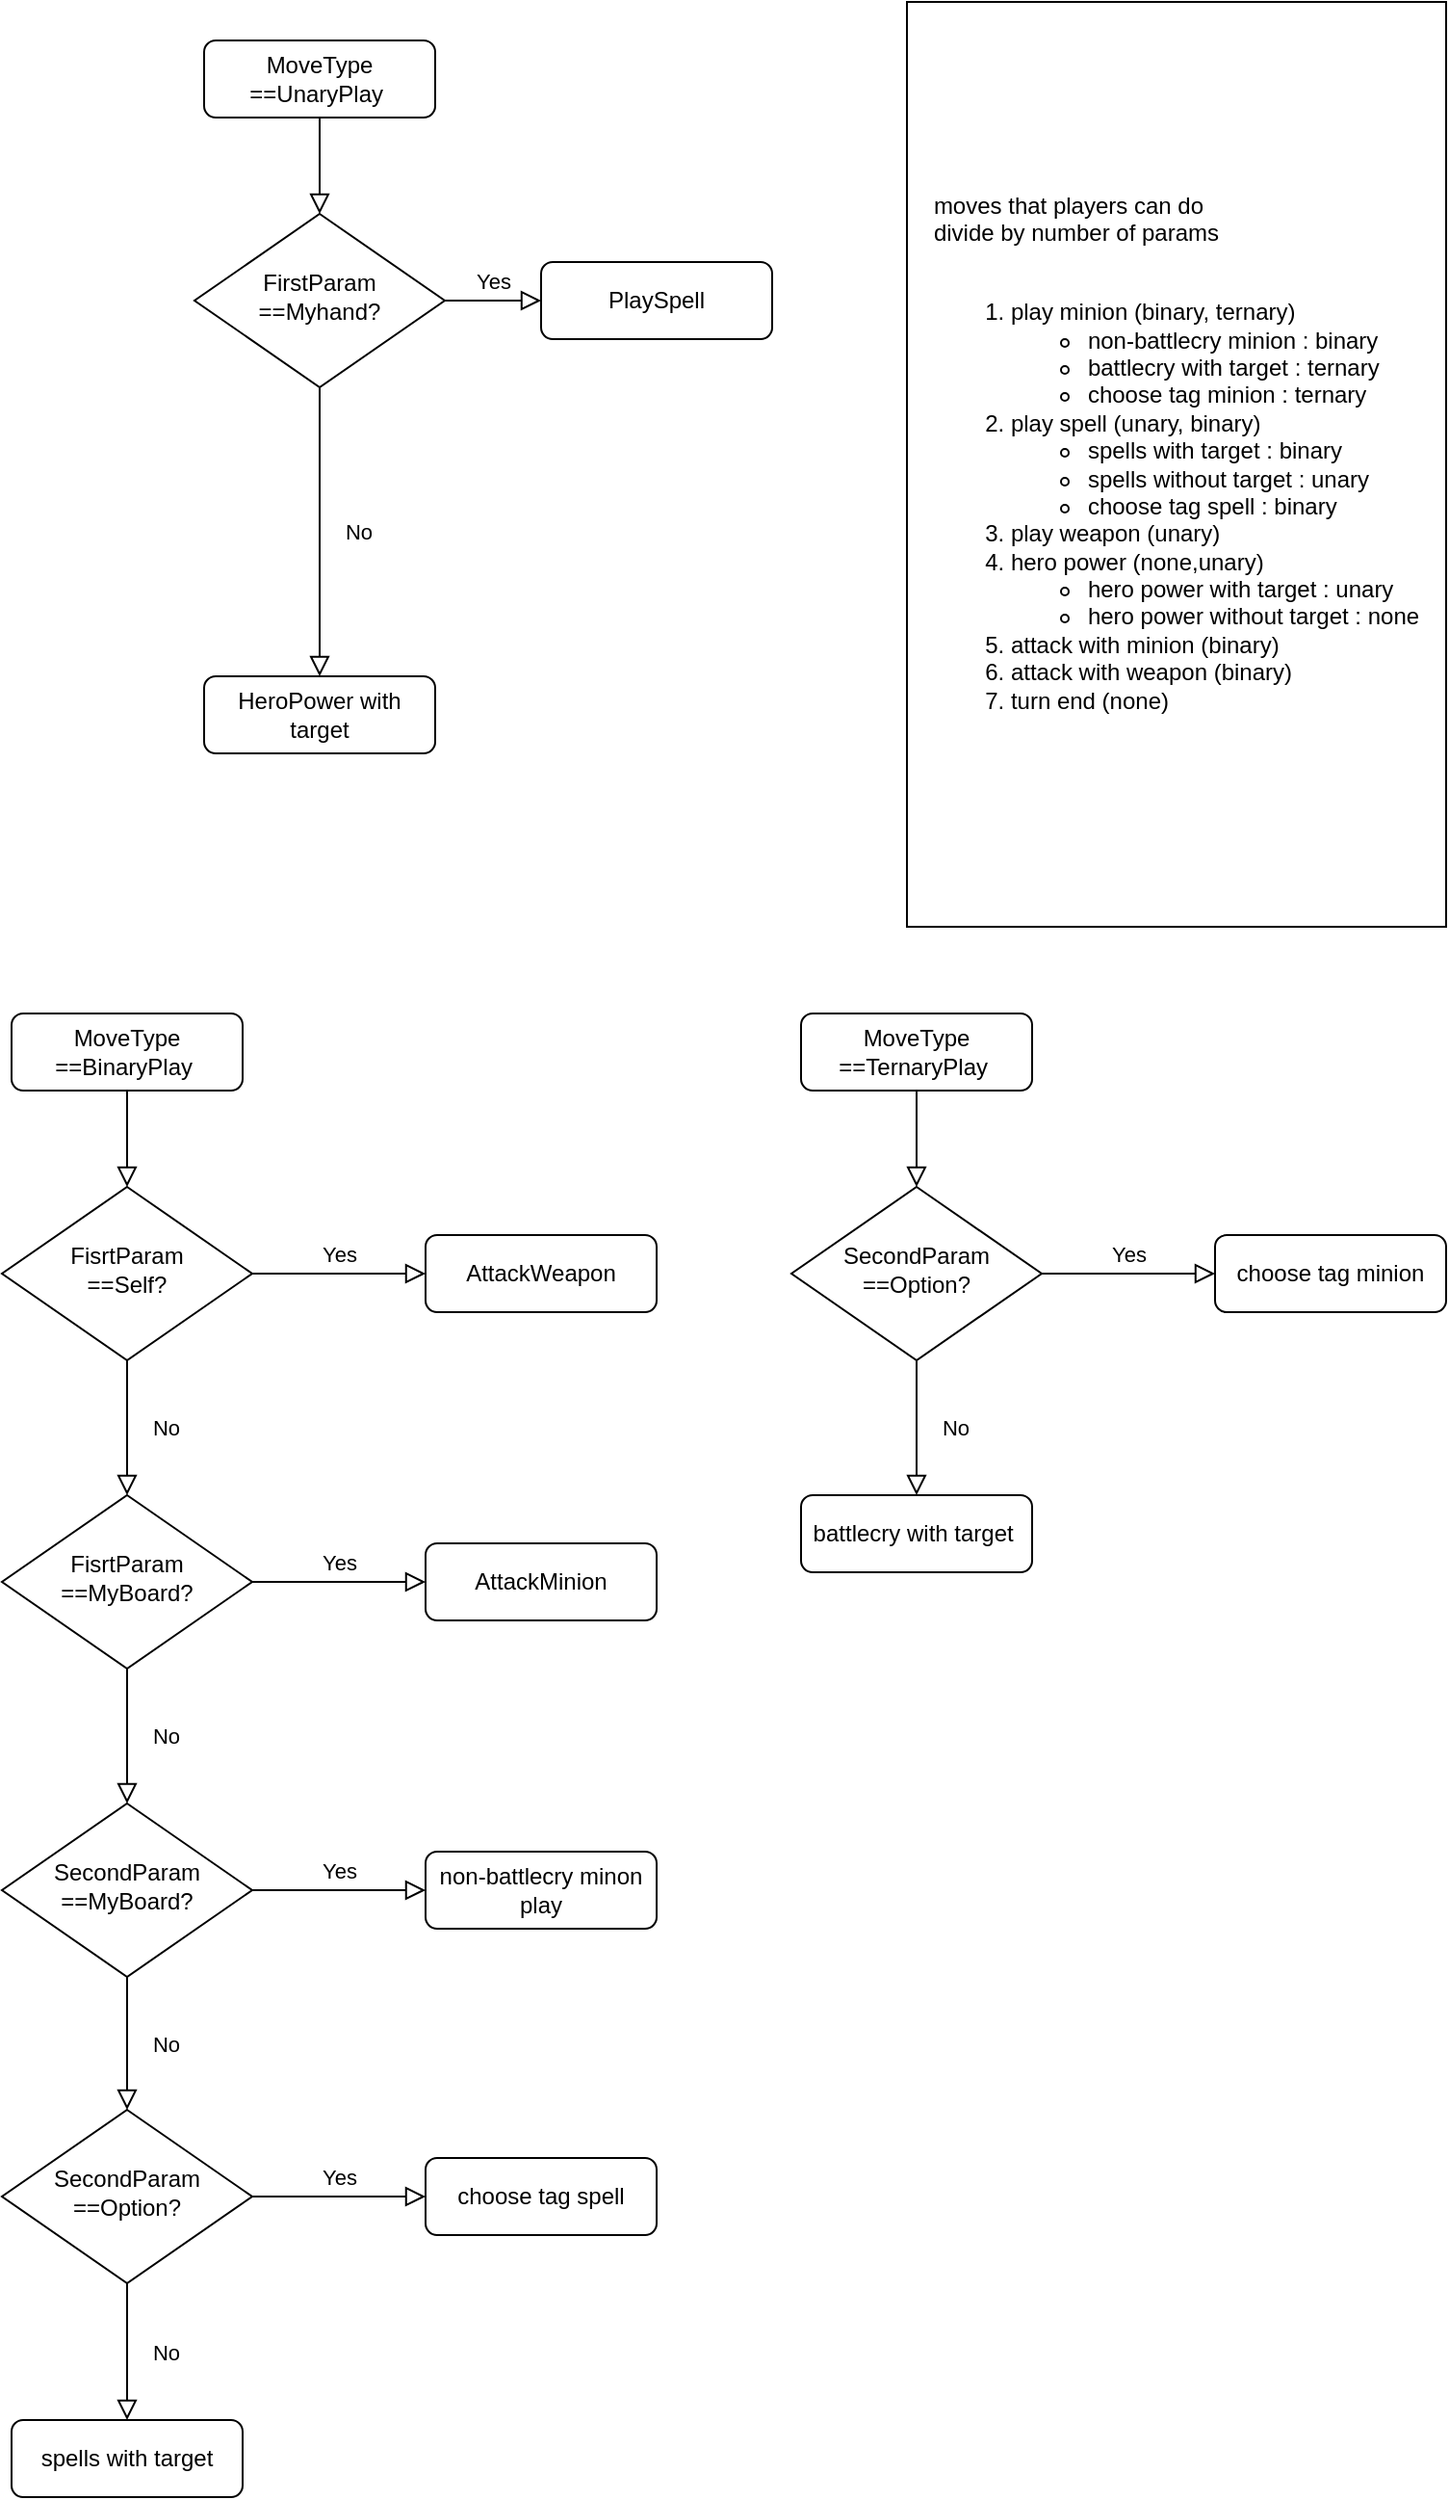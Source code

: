 <mxfile version="22.1.4" type="device">
  <diagram id="C5RBs43oDa-KdzZeNtuy" name="Page-1">
    <mxGraphModel dx="1434" dy="790" grid="1" gridSize="10" guides="1" tooltips="1" connect="1" arrows="1" fold="1" page="1" pageScale="1" pageWidth="827" pageHeight="1169" math="0" shadow="0">
      <root>
        <mxCell id="WIyWlLk6GJQsqaUBKTNV-0" />
        <mxCell id="WIyWlLk6GJQsqaUBKTNV-1" parent="WIyWlLk6GJQsqaUBKTNV-0" />
        <mxCell id="WIyWlLk6GJQsqaUBKTNV-2" value="" style="rounded=0;html=1;jettySize=auto;orthogonalLoop=1;fontSize=11;endArrow=block;endFill=0;endSize=8;strokeWidth=1;shadow=0;labelBackgroundColor=none;edgeStyle=orthogonalEdgeStyle;" parent="WIyWlLk6GJQsqaUBKTNV-1" source="WIyWlLk6GJQsqaUBKTNV-3" target="WIyWlLk6GJQsqaUBKTNV-6" edge="1">
          <mxGeometry relative="1" as="geometry" />
        </mxCell>
        <mxCell id="WIyWlLk6GJQsqaUBKTNV-3" value="MoveType ==UnaryPlay&amp;nbsp;" style="rounded=1;whiteSpace=wrap;html=1;fontSize=12;glass=0;strokeWidth=1;shadow=0;" parent="WIyWlLk6GJQsqaUBKTNV-1" vertex="1">
          <mxGeometry x="145" y="80" width="120" height="40" as="geometry" />
        </mxCell>
        <mxCell id="WIyWlLk6GJQsqaUBKTNV-4" value="No" style="rounded=0;html=1;jettySize=auto;orthogonalLoop=1;fontSize=11;endArrow=block;endFill=0;endSize=8;strokeWidth=1;shadow=0;labelBackgroundColor=none;edgeStyle=orthogonalEdgeStyle;entryX=0.5;entryY=0;entryDx=0;entryDy=0;" parent="WIyWlLk6GJQsqaUBKTNV-1" source="WIyWlLk6GJQsqaUBKTNV-6" target="WIyWlLk6GJQsqaUBKTNV-11" edge="1">
          <mxGeometry y="20" relative="1" as="geometry">
            <mxPoint as="offset" />
            <mxPoint x="205" y="320" as="targetPoint" />
          </mxGeometry>
        </mxCell>
        <mxCell id="WIyWlLk6GJQsqaUBKTNV-5" value="Yes" style="edgeStyle=orthogonalEdgeStyle;rounded=0;html=1;jettySize=auto;orthogonalLoop=1;fontSize=11;endArrow=block;endFill=0;endSize=8;strokeWidth=1;shadow=0;labelBackgroundColor=none;" parent="WIyWlLk6GJQsqaUBKTNV-1" source="WIyWlLk6GJQsqaUBKTNV-6" target="WIyWlLk6GJQsqaUBKTNV-7" edge="1">
          <mxGeometry y="10" relative="1" as="geometry">
            <mxPoint as="offset" />
          </mxGeometry>
        </mxCell>
        <mxCell id="WIyWlLk6GJQsqaUBKTNV-6" value="FirstParam&lt;br&gt;==Myhand?" style="rhombus;whiteSpace=wrap;html=1;shadow=0;fontFamily=Helvetica;fontSize=12;align=center;strokeWidth=1;spacing=6;spacingTop=-4;" parent="WIyWlLk6GJQsqaUBKTNV-1" vertex="1">
          <mxGeometry x="140" y="170" width="130" height="90" as="geometry" />
        </mxCell>
        <mxCell id="WIyWlLk6GJQsqaUBKTNV-7" value="PlaySpell" style="rounded=1;whiteSpace=wrap;html=1;fontSize=12;glass=0;strokeWidth=1;shadow=0;" parent="WIyWlLk6GJQsqaUBKTNV-1" vertex="1">
          <mxGeometry x="320" y="195" width="120" height="40" as="geometry" />
        </mxCell>
        <mxCell id="WIyWlLk6GJQsqaUBKTNV-11" value="HeroPower with target" style="rounded=1;whiteSpace=wrap;html=1;fontSize=12;glass=0;strokeWidth=1;shadow=0;" parent="WIyWlLk6GJQsqaUBKTNV-1" vertex="1">
          <mxGeometry x="145" y="410" width="120" height="40" as="geometry" />
        </mxCell>
        <mxCell id="1w65IkBNEU7oRJMhYCyH-0" value="&lt;div style=&quot;text-align: justify;&quot;&gt;&lt;span style=&quot;background-color: initial;&quot;&gt;moves that players can do&amp;nbsp;&lt;/span&gt;&lt;/div&gt;&lt;div style=&quot;text-align: justify;&quot;&gt;&lt;span style=&quot;background-color: initial;&quot;&gt;divide by number of params&lt;/span&gt;&lt;/div&gt;&lt;div style=&quot;text-align: justify;&quot;&gt;&lt;br&gt;&lt;/div&gt;&lt;ol&gt;&lt;li style=&quot;text-align: justify;&quot;&gt;play minion (binary, ternary)&lt;/li&gt;&lt;ul&gt;&lt;li style=&quot;text-align: justify;&quot;&gt;non-battlecry minion : binary&lt;/li&gt;&lt;li style=&quot;text-align: justify;&quot;&gt;battlecry with target : ternary&lt;/li&gt;&lt;li style=&quot;text-align: justify;&quot;&gt;choose tag minion : ternary&lt;/li&gt;&lt;/ul&gt;&lt;li style=&quot;text-align: justify;&quot;&gt;play spell (unary, binary)&lt;/li&gt;&lt;ul&gt;&lt;li style=&quot;text-align: justify;&quot;&gt;spells with target : binary&lt;/li&gt;&lt;li style=&quot;text-align: justify;&quot;&gt;spells without target : unary&lt;/li&gt;&lt;li style=&quot;text-align: justify;&quot;&gt;choose tag spell : binary&lt;/li&gt;&lt;/ul&gt;&lt;li style=&quot;text-align: justify;&quot;&gt;play weapon (unary)&lt;/li&gt;&lt;li style=&quot;text-align: justify;&quot;&gt;hero power (none,unary)&lt;/li&gt;&lt;ul&gt;&lt;li style=&quot;text-align: justify;&quot;&gt;hero power with target : unary&lt;/li&gt;&lt;li style=&quot;text-align: justify;&quot;&gt;hero power without target : none&lt;/li&gt;&lt;/ul&gt;&lt;li style=&quot;text-align: justify;&quot;&gt;attack with minion (binary)&lt;/li&gt;&lt;li style=&quot;text-align: justify;&quot;&gt;attack with weapon (binary)&lt;/li&gt;&lt;li style=&quot;text-align: justify;&quot;&gt;turn end (none)&lt;/li&gt;&lt;/ol&gt;" style="rounded=0;whiteSpace=wrap;html=1;" parent="WIyWlLk6GJQsqaUBKTNV-1" vertex="1">
          <mxGeometry x="510" y="60" width="280" height="480" as="geometry" />
        </mxCell>
        <mxCell id="1w65IkBNEU7oRJMhYCyH-2" value="" style="rounded=0;html=1;jettySize=auto;orthogonalLoop=1;fontSize=11;endArrow=block;endFill=0;endSize=8;strokeWidth=1;shadow=0;labelBackgroundColor=none;edgeStyle=orthogonalEdgeStyle;" parent="WIyWlLk6GJQsqaUBKTNV-1" source="1w65IkBNEU7oRJMhYCyH-3" target="1w65IkBNEU7oRJMhYCyH-6" edge="1">
          <mxGeometry relative="1" as="geometry" />
        </mxCell>
        <mxCell id="1w65IkBNEU7oRJMhYCyH-3" value="MoveType ==BinaryPlay&amp;nbsp;" style="rounded=1;whiteSpace=wrap;html=1;fontSize=12;glass=0;strokeWidth=1;shadow=0;" parent="WIyWlLk6GJQsqaUBKTNV-1" vertex="1">
          <mxGeometry x="45" y="585" width="120" height="40" as="geometry" />
        </mxCell>
        <mxCell id="1w65IkBNEU7oRJMhYCyH-4" value="No" style="rounded=0;html=1;jettySize=auto;orthogonalLoop=1;fontSize=11;endArrow=block;endFill=0;endSize=8;strokeWidth=1;shadow=0;labelBackgroundColor=none;edgeStyle=orthogonalEdgeStyle;entryX=0.5;entryY=0;entryDx=0;entryDy=0;" parent="WIyWlLk6GJQsqaUBKTNV-1" source="1w65IkBNEU7oRJMhYCyH-6" target="1w65IkBNEU7oRJMhYCyH-10" edge="1">
          <mxGeometry y="20" relative="1" as="geometry">
            <mxPoint as="offset" />
            <mxPoint x="105" y="915" as="targetPoint" />
          </mxGeometry>
        </mxCell>
        <mxCell id="1w65IkBNEU7oRJMhYCyH-5" value="Yes" style="edgeStyle=orthogonalEdgeStyle;rounded=0;html=1;jettySize=auto;orthogonalLoop=1;fontSize=11;endArrow=block;endFill=0;endSize=8;strokeWidth=1;shadow=0;labelBackgroundColor=none;entryX=0;entryY=0.5;entryDx=0;entryDy=0;" parent="WIyWlLk6GJQsqaUBKTNV-1" source="1w65IkBNEU7oRJMhYCyH-6" target="1w65IkBNEU7oRJMhYCyH-11" edge="1">
          <mxGeometry y="10" relative="1" as="geometry">
            <mxPoint as="offset" />
            <mxPoint x="249" y="720" as="targetPoint" />
          </mxGeometry>
        </mxCell>
        <mxCell id="1w65IkBNEU7oRJMhYCyH-6" value="FisrtParam&lt;br&gt;==Self?" style="rhombus;whiteSpace=wrap;html=1;shadow=0;fontFamily=Helvetica;fontSize=12;align=center;strokeWidth=1;spacing=6;spacingTop=-4;" parent="WIyWlLk6GJQsqaUBKTNV-1" vertex="1">
          <mxGeometry x="40" y="675" width="130" height="90" as="geometry" />
        </mxCell>
        <mxCell id="1w65IkBNEU7oRJMhYCyH-10" value="FisrtParam&lt;br&gt;==MyBoard?" style="rhombus;whiteSpace=wrap;html=1;shadow=0;fontFamily=Helvetica;fontSize=12;align=center;strokeWidth=1;spacing=6;spacingTop=-4;" parent="WIyWlLk6GJQsqaUBKTNV-1" vertex="1">
          <mxGeometry x="40" y="835" width="130" height="90" as="geometry" />
        </mxCell>
        <mxCell id="1w65IkBNEU7oRJMhYCyH-11" value="AttackWeapon" style="rounded=1;whiteSpace=wrap;html=1;fontSize=12;glass=0;strokeWidth=1;shadow=0;" parent="WIyWlLk6GJQsqaUBKTNV-1" vertex="1">
          <mxGeometry x="260" y="700" width="120" height="40" as="geometry" />
        </mxCell>
        <mxCell id="1w65IkBNEU7oRJMhYCyH-12" value="Yes" style="edgeStyle=orthogonalEdgeStyle;rounded=0;html=1;jettySize=auto;orthogonalLoop=1;fontSize=11;endArrow=block;endFill=0;endSize=8;strokeWidth=1;shadow=0;labelBackgroundColor=none;entryX=0;entryY=0.5;entryDx=0;entryDy=0;exitX=1;exitY=0.5;exitDx=0;exitDy=0;" parent="WIyWlLk6GJQsqaUBKTNV-1" source="1w65IkBNEU7oRJMhYCyH-10" target="1w65IkBNEU7oRJMhYCyH-13" edge="1">
          <mxGeometry y="10" relative="1" as="geometry">
            <mxPoint as="offset" />
            <mxPoint x="190" y="875" as="sourcePoint" />
            <mxPoint x="269" y="875" as="targetPoint" />
          </mxGeometry>
        </mxCell>
        <mxCell id="1w65IkBNEU7oRJMhYCyH-13" value="AttackMinion" style="rounded=1;whiteSpace=wrap;html=1;fontSize=12;glass=0;strokeWidth=1;shadow=0;" parent="WIyWlLk6GJQsqaUBKTNV-1" vertex="1">
          <mxGeometry x="260" y="860" width="120" height="40" as="geometry" />
        </mxCell>
        <mxCell id="1w65IkBNEU7oRJMhYCyH-14" value="No" style="rounded=0;html=1;jettySize=auto;orthogonalLoop=1;fontSize=11;endArrow=block;endFill=0;endSize=8;strokeWidth=1;shadow=0;labelBackgroundColor=none;edgeStyle=orthogonalEdgeStyle;exitX=0.5;exitY=1;exitDx=0;exitDy=0;entryX=0.5;entryY=0;entryDx=0;entryDy=0;" parent="WIyWlLk6GJQsqaUBKTNV-1" source="1w65IkBNEU7oRJMhYCyH-10" target="1w65IkBNEU7oRJMhYCyH-15" edge="1">
          <mxGeometry y="20" relative="1" as="geometry">
            <mxPoint as="offset" />
            <mxPoint x="105" y="1025" as="targetPoint" />
            <mxPoint x="115" y="775" as="sourcePoint" />
          </mxGeometry>
        </mxCell>
        <mxCell id="1w65IkBNEU7oRJMhYCyH-15" value="SecondParam&lt;br&gt;==MyBoard?" style="rhombus;whiteSpace=wrap;html=1;shadow=0;fontFamily=Helvetica;fontSize=12;align=center;strokeWidth=1;spacing=6;spacingTop=-4;" parent="WIyWlLk6GJQsqaUBKTNV-1" vertex="1">
          <mxGeometry x="40" y="995" width="130" height="90" as="geometry" />
        </mxCell>
        <mxCell id="1w65IkBNEU7oRJMhYCyH-16" value="Yes" style="edgeStyle=orthogonalEdgeStyle;rounded=0;html=1;jettySize=auto;orthogonalLoop=1;fontSize=11;endArrow=block;endFill=0;endSize=8;strokeWidth=1;shadow=0;labelBackgroundColor=none;entryX=0;entryY=0.5;entryDx=0;entryDy=0;exitX=1;exitY=0.5;exitDx=0;exitDy=0;" parent="WIyWlLk6GJQsqaUBKTNV-1" source="1w65IkBNEU7oRJMhYCyH-15" target="1w65IkBNEU7oRJMhYCyH-17" edge="1">
          <mxGeometry y="10" relative="1" as="geometry">
            <mxPoint as="offset" />
            <mxPoint x="180" y="1040" as="sourcePoint" />
            <mxPoint x="279" y="1035" as="targetPoint" />
          </mxGeometry>
        </mxCell>
        <mxCell id="1w65IkBNEU7oRJMhYCyH-17" value="non-battlecry minon play" style="rounded=1;whiteSpace=wrap;html=1;fontSize=12;glass=0;strokeWidth=1;shadow=0;" parent="WIyWlLk6GJQsqaUBKTNV-1" vertex="1">
          <mxGeometry x="260" y="1020" width="120" height="40" as="geometry" />
        </mxCell>
        <mxCell id="1w65IkBNEU7oRJMhYCyH-18" value="No" style="rounded=0;html=1;jettySize=auto;orthogonalLoop=1;fontSize=11;endArrow=block;endFill=0;endSize=8;strokeWidth=1;shadow=0;labelBackgroundColor=none;edgeStyle=orthogonalEdgeStyle;exitX=0.5;exitY=1;exitDx=0;exitDy=0;entryX=0.5;entryY=0;entryDx=0;entryDy=0;" parent="WIyWlLk6GJQsqaUBKTNV-1" source="1w65IkBNEU7oRJMhYCyH-15" target="1w65IkBNEU7oRJMhYCyH-19" edge="1">
          <mxGeometry y="20" relative="1" as="geometry">
            <mxPoint as="offset" />
            <mxPoint x="105" y="1195" as="targetPoint" />
            <mxPoint x="105" y="1095" as="sourcePoint" />
          </mxGeometry>
        </mxCell>
        <mxCell id="1w65IkBNEU7oRJMhYCyH-19" value="SecondParam&lt;br&gt;==Option?" style="rhombus;whiteSpace=wrap;html=1;shadow=0;fontFamily=Helvetica;fontSize=12;align=center;strokeWidth=1;spacing=6;spacingTop=-4;" parent="WIyWlLk6GJQsqaUBKTNV-1" vertex="1">
          <mxGeometry x="40" y="1154" width="130" height="90" as="geometry" />
        </mxCell>
        <mxCell id="1w65IkBNEU7oRJMhYCyH-20" value="Yes" style="edgeStyle=orthogonalEdgeStyle;rounded=0;html=1;jettySize=auto;orthogonalLoop=1;fontSize=11;endArrow=block;endFill=0;endSize=8;strokeWidth=1;shadow=0;labelBackgroundColor=none;entryX=0;entryY=0.5;entryDx=0;entryDy=0;exitX=1;exitY=0.5;exitDx=0;exitDy=0;" parent="WIyWlLk6GJQsqaUBKTNV-1" source="1w65IkBNEU7oRJMhYCyH-19" target="1w65IkBNEU7oRJMhYCyH-21" edge="1">
          <mxGeometry y="10" relative="1" as="geometry">
            <mxPoint as="offset" />
            <mxPoint x="180" y="1199" as="sourcePoint" />
            <mxPoint x="289" y="1194" as="targetPoint" />
          </mxGeometry>
        </mxCell>
        <mxCell id="1w65IkBNEU7oRJMhYCyH-21" value="choose tag spell" style="rounded=1;whiteSpace=wrap;html=1;fontSize=12;glass=0;strokeWidth=1;shadow=0;" parent="WIyWlLk6GJQsqaUBKTNV-1" vertex="1">
          <mxGeometry x="260" y="1179" width="120" height="40" as="geometry" />
        </mxCell>
        <mxCell id="1w65IkBNEU7oRJMhYCyH-22" value="No" style="rounded=0;html=1;jettySize=auto;orthogonalLoop=1;fontSize=11;endArrow=block;endFill=0;endSize=8;strokeWidth=1;shadow=0;labelBackgroundColor=none;edgeStyle=orthogonalEdgeStyle;exitX=0.5;exitY=1;exitDx=0;exitDy=0;entryX=0.5;entryY=0;entryDx=0;entryDy=0;" parent="WIyWlLk6GJQsqaUBKTNV-1" source="1w65IkBNEU7oRJMhYCyH-19" target="1w65IkBNEU7oRJMhYCyH-25" edge="1">
          <mxGeometry y="20" relative="1" as="geometry">
            <mxPoint as="offset" />
            <mxPoint x="105" y="1313" as="targetPoint" />
            <mxPoint x="105" y="1244" as="sourcePoint" />
          </mxGeometry>
        </mxCell>
        <mxCell id="1w65IkBNEU7oRJMhYCyH-25" value="spells with target" style="rounded=1;whiteSpace=wrap;html=1;fontSize=12;glass=0;strokeWidth=1;shadow=0;" parent="WIyWlLk6GJQsqaUBKTNV-1" vertex="1">
          <mxGeometry x="45" y="1315" width="120" height="40" as="geometry" />
        </mxCell>
        <mxCell id="1w65IkBNEU7oRJMhYCyH-26" value="" style="rounded=0;html=1;jettySize=auto;orthogonalLoop=1;fontSize=11;endArrow=block;endFill=0;endSize=8;strokeWidth=1;shadow=0;labelBackgroundColor=none;edgeStyle=orthogonalEdgeStyle;" parent="WIyWlLk6GJQsqaUBKTNV-1" source="1w65IkBNEU7oRJMhYCyH-27" target="1w65IkBNEU7oRJMhYCyH-30" edge="1">
          <mxGeometry relative="1" as="geometry" />
        </mxCell>
        <mxCell id="1w65IkBNEU7oRJMhYCyH-27" value="MoveType ==TernaryPlay&amp;nbsp;" style="rounded=1;whiteSpace=wrap;html=1;fontSize=12;glass=0;strokeWidth=1;shadow=0;" parent="WIyWlLk6GJQsqaUBKTNV-1" vertex="1">
          <mxGeometry x="455" y="585" width="120" height="40" as="geometry" />
        </mxCell>
        <mxCell id="1w65IkBNEU7oRJMhYCyH-28" value="No" style="rounded=0;html=1;jettySize=auto;orthogonalLoop=1;fontSize=11;endArrow=block;endFill=0;endSize=8;strokeWidth=1;shadow=0;labelBackgroundColor=none;edgeStyle=orthogonalEdgeStyle;entryX=0.5;entryY=0;entryDx=0;entryDy=0;" parent="WIyWlLk6GJQsqaUBKTNV-1" source="1w65IkBNEU7oRJMhYCyH-30" target="1w65IkBNEU7oRJMhYCyH-44" edge="1">
          <mxGeometry y="20" relative="1" as="geometry">
            <mxPoint as="offset" />
            <mxPoint x="515" y="835" as="targetPoint" />
          </mxGeometry>
        </mxCell>
        <mxCell id="1w65IkBNEU7oRJMhYCyH-29" value="Yes" style="edgeStyle=orthogonalEdgeStyle;rounded=0;html=1;jettySize=auto;orthogonalLoop=1;fontSize=11;endArrow=block;endFill=0;endSize=8;strokeWidth=1;shadow=0;labelBackgroundColor=none;entryX=0;entryY=0.5;entryDx=0;entryDy=0;" parent="WIyWlLk6GJQsqaUBKTNV-1" source="1w65IkBNEU7oRJMhYCyH-30" target="1w65IkBNEU7oRJMhYCyH-32" edge="1">
          <mxGeometry y="10" relative="1" as="geometry">
            <mxPoint as="offset" />
            <mxPoint x="659" y="720" as="targetPoint" />
          </mxGeometry>
        </mxCell>
        <mxCell id="1w65IkBNEU7oRJMhYCyH-30" value="SecondParam&lt;br&gt;==Option?" style="rhombus;whiteSpace=wrap;html=1;shadow=0;fontFamily=Helvetica;fontSize=12;align=center;strokeWidth=1;spacing=6;spacingTop=-4;" parent="WIyWlLk6GJQsqaUBKTNV-1" vertex="1">
          <mxGeometry x="450" y="675" width="130" height="90" as="geometry" />
        </mxCell>
        <mxCell id="1w65IkBNEU7oRJMhYCyH-32" value="choose tag minion" style="rounded=1;whiteSpace=wrap;html=1;fontSize=12;glass=0;strokeWidth=1;shadow=0;" parent="WIyWlLk6GJQsqaUBKTNV-1" vertex="1">
          <mxGeometry x="670" y="700" width="120" height="40" as="geometry" />
        </mxCell>
        <mxCell id="1w65IkBNEU7oRJMhYCyH-44" value="battlecry with target&amp;nbsp;" style="rounded=1;whiteSpace=wrap;html=1;fontSize=12;glass=0;strokeWidth=1;shadow=0;" parent="WIyWlLk6GJQsqaUBKTNV-1" vertex="1">
          <mxGeometry x="455" y="835" width="120" height="40" as="geometry" />
        </mxCell>
      </root>
    </mxGraphModel>
  </diagram>
</mxfile>
